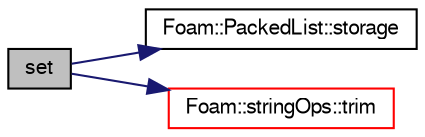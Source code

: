 digraph "set"
{
  bgcolor="transparent";
  edge [fontname="FreeSans",fontsize="10",labelfontname="FreeSans",labelfontsize="10"];
  node [fontname="FreeSans",fontsize="10",shape=record];
  rankdir="LR";
  Node1 [label="set",height=0.2,width=0.4,color="black", fillcolor="grey75", style="filled" fontcolor="black"];
  Node1 -> Node2 [color="midnightblue",fontsize="10",style="solid",fontname="FreeSans"];
  Node2 [label="Foam::PackedList::storage",height=0.2,width=0.4,color="black",URL="$a01707.html#a1ba396a2fd19fef62a608bf487edb420",tooltip="Return the underlying packed storage. "];
  Node1 -> Node3 [color="midnightblue",fontsize="10",style="solid",fontname="FreeSans"];
  Node3 [label="Foam::stringOps::trim",height=0.2,width=0.4,color="red",URL="$a10318.html#a49e4bf4709b221cc53a2a86f484d5a87",tooltip="Return string trimmed of leading and trailing whitespace. "];
}
